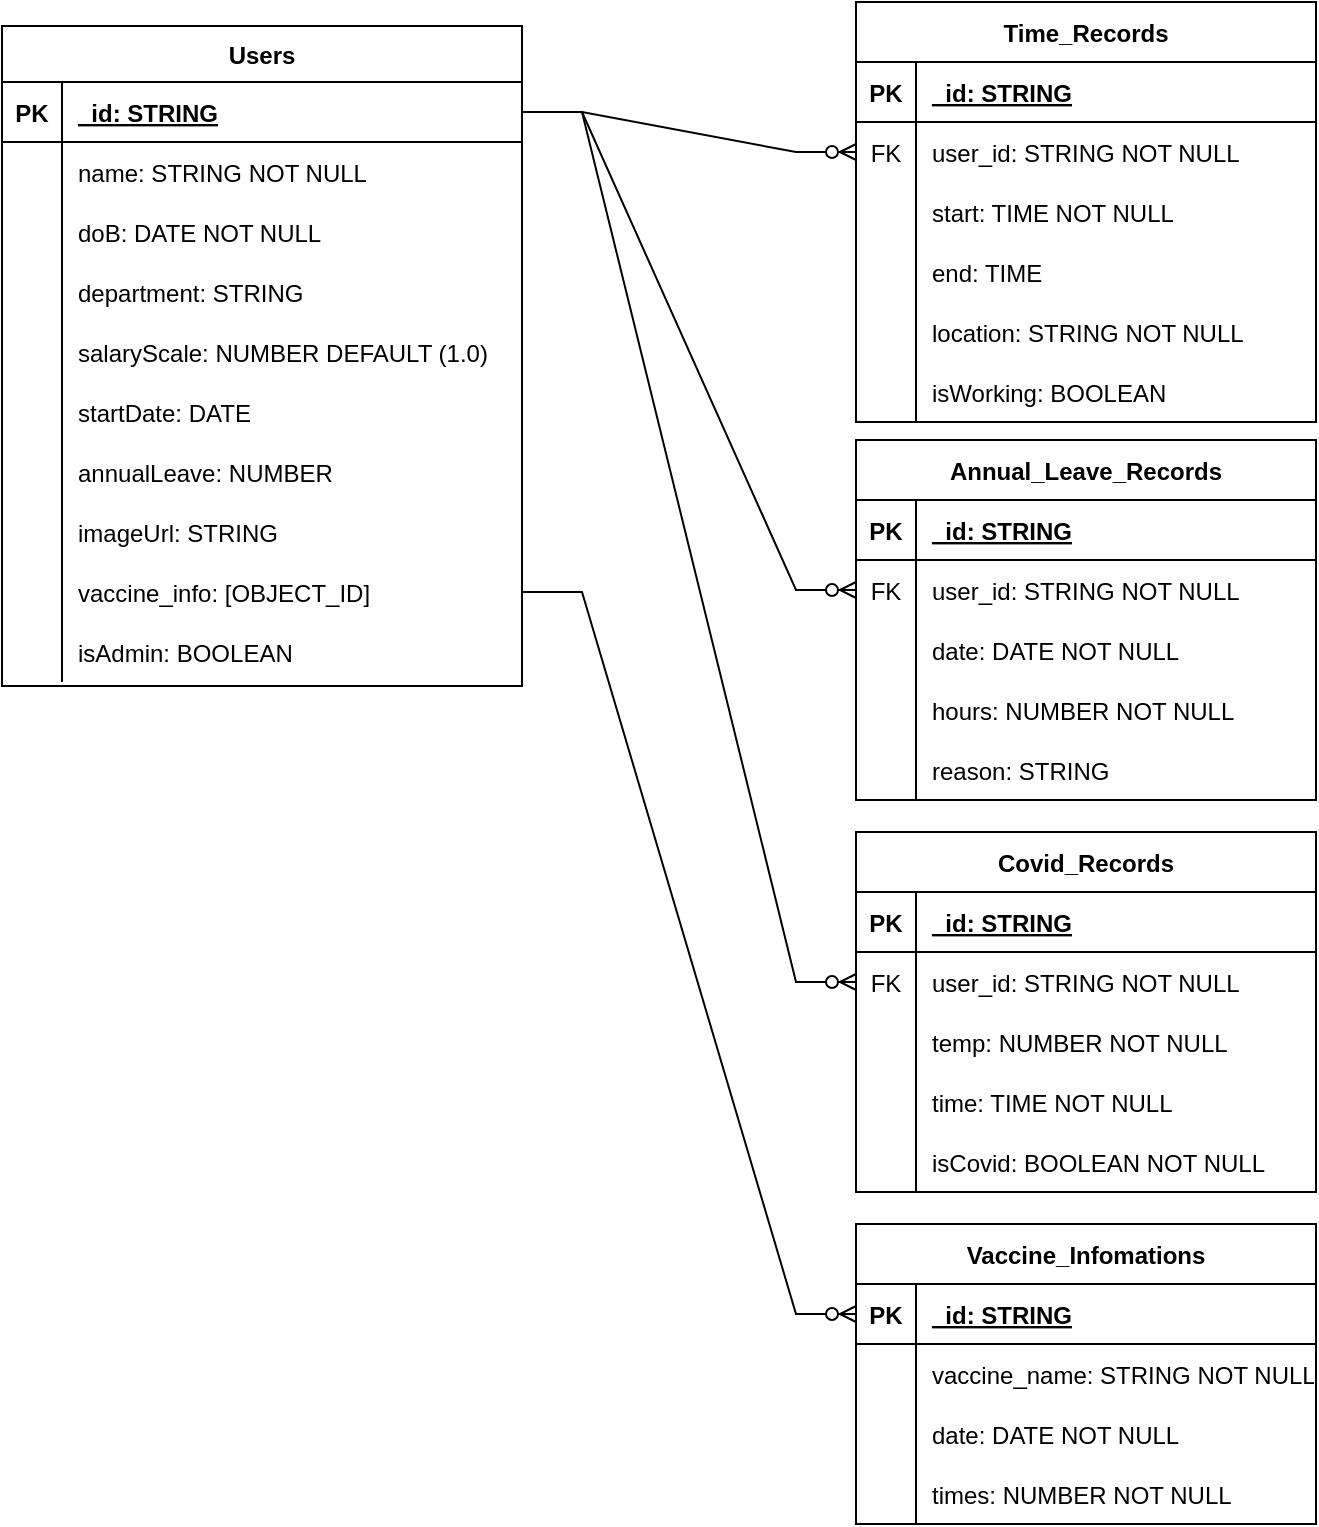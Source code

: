 <mxfile version="17.2.4" type="github">
  <diagram id="R2lEEEUBdFMjLlhIrx00" name="Page-1">
    <mxGraphModel dx="1422" dy="794" grid="0" gridSize="10" guides="1" tooltips="1" connect="1" arrows="1" fold="1" page="1" pageScale="1" pageWidth="827" pageHeight="1169" math="0" shadow="0" extFonts="Permanent Marker^https://fonts.googleapis.com/css?family=Permanent+Marker">
      <root>
        <mxCell id="0" />
        <mxCell id="1" parent="0" />
        <mxCell id="-r2vnZRNIly4i_aVBOxP-41" value="Users" style="shape=table;startSize=28;container=1;collapsible=1;childLayout=tableLayout;fixedRows=1;rowLines=0;fontStyle=1;align=center;resizeLast=1;" parent="1" vertex="1">
          <mxGeometry x="28" y="24" width="260" height="330" as="geometry">
            <mxRectangle x="50" y="16" width="70" height="30" as="alternateBounds" />
          </mxGeometry>
        </mxCell>
        <mxCell id="-r2vnZRNIly4i_aVBOxP-42" value="" style="shape=tableRow;horizontal=0;startSize=0;swimlaneHead=0;swimlaneBody=0;fillColor=none;collapsible=0;dropTarget=0;points=[[0,0.5],[1,0.5]];portConstraint=eastwest;top=0;left=0;right=0;bottom=1;" parent="-r2vnZRNIly4i_aVBOxP-41" vertex="1">
          <mxGeometry y="28" width="260" height="30" as="geometry" />
        </mxCell>
        <mxCell id="-r2vnZRNIly4i_aVBOxP-43" value="PK" style="shape=partialRectangle;connectable=0;fillColor=none;top=0;left=0;bottom=0;right=0;fontStyle=1;overflow=hidden;" parent="-r2vnZRNIly4i_aVBOxP-42" vertex="1">
          <mxGeometry width="30" height="30" as="geometry">
            <mxRectangle width="30" height="30" as="alternateBounds" />
          </mxGeometry>
        </mxCell>
        <mxCell id="-r2vnZRNIly4i_aVBOxP-44" value="_id: STRING" style="shape=partialRectangle;connectable=0;fillColor=none;top=0;left=0;bottom=0;right=0;align=left;spacingLeft=6;fontStyle=5;overflow=hidden;" parent="-r2vnZRNIly4i_aVBOxP-42" vertex="1">
          <mxGeometry x="30" width="230" height="30" as="geometry">
            <mxRectangle width="230" height="30" as="alternateBounds" />
          </mxGeometry>
        </mxCell>
        <mxCell id="-r2vnZRNIly4i_aVBOxP-45" value="" style="shape=tableRow;horizontal=0;startSize=0;swimlaneHead=0;swimlaneBody=0;fillColor=none;collapsible=0;dropTarget=0;points=[[0,0.5],[1,0.5]];portConstraint=eastwest;top=0;left=0;right=0;bottom=0;" parent="-r2vnZRNIly4i_aVBOxP-41" vertex="1">
          <mxGeometry y="58" width="260" height="30" as="geometry" />
        </mxCell>
        <mxCell id="-r2vnZRNIly4i_aVBOxP-46" value="" style="shape=partialRectangle;connectable=0;fillColor=none;top=0;left=0;bottom=0;right=0;editable=1;overflow=hidden;" parent="-r2vnZRNIly4i_aVBOxP-45" vertex="1">
          <mxGeometry width="30" height="30" as="geometry">
            <mxRectangle width="30" height="30" as="alternateBounds" />
          </mxGeometry>
        </mxCell>
        <mxCell id="-r2vnZRNIly4i_aVBOxP-47" value="name: STRING NOT NULL" style="shape=partialRectangle;connectable=0;fillColor=none;top=0;left=0;bottom=0;right=0;align=left;spacingLeft=6;overflow=hidden;" parent="-r2vnZRNIly4i_aVBOxP-45" vertex="1">
          <mxGeometry x="30" width="230" height="30" as="geometry">
            <mxRectangle width="230" height="30" as="alternateBounds" />
          </mxGeometry>
        </mxCell>
        <mxCell id="-r2vnZRNIly4i_aVBOxP-48" value="" style="shape=tableRow;horizontal=0;startSize=0;swimlaneHead=0;swimlaneBody=0;fillColor=none;collapsible=0;dropTarget=0;points=[[0,0.5],[1,0.5]];portConstraint=eastwest;top=0;left=0;right=0;bottom=0;" parent="-r2vnZRNIly4i_aVBOxP-41" vertex="1">
          <mxGeometry y="88" width="260" height="30" as="geometry" />
        </mxCell>
        <mxCell id="-r2vnZRNIly4i_aVBOxP-49" value="" style="shape=partialRectangle;connectable=0;fillColor=none;top=0;left=0;bottom=0;right=0;editable=1;overflow=hidden;" parent="-r2vnZRNIly4i_aVBOxP-48" vertex="1">
          <mxGeometry width="30" height="30" as="geometry">
            <mxRectangle width="30" height="30" as="alternateBounds" />
          </mxGeometry>
        </mxCell>
        <mxCell id="-r2vnZRNIly4i_aVBOxP-50" value="doB: DATE NOT NULL" style="shape=partialRectangle;connectable=0;fillColor=none;top=0;left=0;bottom=0;right=0;align=left;spacingLeft=6;overflow=hidden;" parent="-r2vnZRNIly4i_aVBOxP-48" vertex="1">
          <mxGeometry x="30" width="230" height="30" as="geometry">
            <mxRectangle width="230" height="30" as="alternateBounds" />
          </mxGeometry>
        </mxCell>
        <mxCell id="-r2vnZRNIly4i_aVBOxP-51" value="" style="shape=tableRow;horizontal=0;startSize=0;swimlaneHead=0;swimlaneBody=0;fillColor=none;collapsible=0;dropTarget=0;points=[[0,0.5],[1,0.5]];portConstraint=eastwest;top=0;left=0;right=0;bottom=0;" parent="-r2vnZRNIly4i_aVBOxP-41" vertex="1">
          <mxGeometry y="118" width="260" height="30" as="geometry" />
        </mxCell>
        <mxCell id="-r2vnZRNIly4i_aVBOxP-52" value="" style="shape=partialRectangle;connectable=0;fillColor=none;top=0;left=0;bottom=0;right=0;editable=1;overflow=hidden;" parent="-r2vnZRNIly4i_aVBOxP-51" vertex="1">
          <mxGeometry width="30" height="30" as="geometry">
            <mxRectangle width="30" height="30" as="alternateBounds" />
          </mxGeometry>
        </mxCell>
        <mxCell id="-r2vnZRNIly4i_aVBOxP-53" value="department: STRING" style="shape=partialRectangle;connectable=0;fillColor=none;top=0;left=0;bottom=0;right=0;align=left;spacingLeft=6;overflow=hidden;" parent="-r2vnZRNIly4i_aVBOxP-51" vertex="1">
          <mxGeometry x="30" width="230" height="30" as="geometry">
            <mxRectangle width="230" height="30" as="alternateBounds" />
          </mxGeometry>
        </mxCell>
        <mxCell id="-r2vnZRNIly4i_aVBOxP-85" value="" style="shape=tableRow;horizontal=0;startSize=0;swimlaneHead=0;swimlaneBody=0;fillColor=none;collapsible=0;dropTarget=0;points=[[0,0.5],[1,0.5]];portConstraint=eastwest;top=0;left=0;right=0;bottom=0;" parent="-r2vnZRNIly4i_aVBOxP-41" vertex="1">
          <mxGeometry y="148" width="260" height="30" as="geometry" />
        </mxCell>
        <mxCell id="-r2vnZRNIly4i_aVBOxP-86" value="" style="shape=partialRectangle;connectable=0;fillColor=none;top=0;left=0;bottom=0;right=0;editable=1;overflow=hidden;" parent="-r2vnZRNIly4i_aVBOxP-85" vertex="1">
          <mxGeometry width="30" height="30" as="geometry">
            <mxRectangle width="30" height="30" as="alternateBounds" />
          </mxGeometry>
        </mxCell>
        <mxCell id="-r2vnZRNIly4i_aVBOxP-87" value="salaryScale: NUMBER DEFAULT (1.0)" style="shape=partialRectangle;connectable=0;fillColor=none;top=0;left=0;bottom=0;right=0;align=left;spacingLeft=6;overflow=hidden;" parent="-r2vnZRNIly4i_aVBOxP-85" vertex="1">
          <mxGeometry x="30" width="230" height="30" as="geometry">
            <mxRectangle width="230" height="30" as="alternateBounds" />
          </mxGeometry>
        </mxCell>
        <mxCell id="-r2vnZRNIly4i_aVBOxP-88" value="" style="shape=tableRow;horizontal=0;startSize=0;swimlaneHead=0;swimlaneBody=0;fillColor=none;collapsible=0;dropTarget=0;points=[[0,0.5],[1,0.5]];portConstraint=eastwest;top=0;left=0;right=0;bottom=0;" parent="-r2vnZRNIly4i_aVBOxP-41" vertex="1">
          <mxGeometry y="178" width="260" height="30" as="geometry" />
        </mxCell>
        <mxCell id="-r2vnZRNIly4i_aVBOxP-89" value="" style="shape=partialRectangle;connectable=0;fillColor=none;top=0;left=0;bottom=0;right=0;editable=1;overflow=hidden;" parent="-r2vnZRNIly4i_aVBOxP-88" vertex="1">
          <mxGeometry width="30" height="30" as="geometry">
            <mxRectangle width="30" height="30" as="alternateBounds" />
          </mxGeometry>
        </mxCell>
        <mxCell id="-r2vnZRNIly4i_aVBOxP-90" value="startDate: DATE" style="shape=partialRectangle;connectable=0;fillColor=none;top=0;left=0;bottom=0;right=0;align=left;spacingLeft=6;overflow=hidden;" parent="-r2vnZRNIly4i_aVBOxP-88" vertex="1">
          <mxGeometry x="30" width="230" height="30" as="geometry">
            <mxRectangle width="230" height="30" as="alternateBounds" />
          </mxGeometry>
        </mxCell>
        <mxCell id="-r2vnZRNIly4i_aVBOxP-91" value="" style="shape=tableRow;horizontal=0;startSize=0;swimlaneHead=0;swimlaneBody=0;fillColor=none;collapsible=0;dropTarget=0;points=[[0,0.5],[1,0.5]];portConstraint=eastwest;top=0;left=0;right=0;bottom=0;" parent="-r2vnZRNIly4i_aVBOxP-41" vertex="1">
          <mxGeometry y="208" width="260" height="30" as="geometry" />
        </mxCell>
        <mxCell id="-r2vnZRNIly4i_aVBOxP-92" value="" style="shape=partialRectangle;connectable=0;fillColor=none;top=0;left=0;bottom=0;right=0;editable=1;overflow=hidden;" parent="-r2vnZRNIly4i_aVBOxP-91" vertex="1">
          <mxGeometry width="30" height="30" as="geometry">
            <mxRectangle width="30" height="30" as="alternateBounds" />
          </mxGeometry>
        </mxCell>
        <mxCell id="-r2vnZRNIly4i_aVBOxP-93" value="annualLeave: NUMBER" style="shape=partialRectangle;connectable=0;fillColor=none;top=0;left=0;bottom=0;right=0;align=left;spacingLeft=6;overflow=hidden;" parent="-r2vnZRNIly4i_aVBOxP-91" vertex="1">
          <mxGeometry x="30" width="230" height="30" as="geometry">
            <mxRectangle width="230" height="30" as="alternateBounds" />
          </mxGeometry>
        </mxCell>
        <mxCell id="-r2vnZRNIly4i_aVBOxP-213" value="" style="shape=tableRow;horizontal=0;startSize=0;swimlaneHead=0;swimlaneBody=0;fillColor=none;collapsible=0;dropTarget=0;points=[[0,0.5],[1,0.5]];portConstraint=eastwest;top=0;left=0;right=0;bottom=0;" parent="-r2vnZRNIly4i_aVBOxP-41" vertex="1">
          <mxGeometry y="238" width="260" height="30" as="geometry" />
        </mxCell>
        <mxCell id="-r2vnZRNIly4i_aVBOxP-214" value="" style="shape=partialRectangle;connectable=0;fillColor=none;top=0;left=0;bottom=0;right=0;editable=1;overflow=hidden;" parent="-r2vnZRNIly4i_aVBOxP-213" vertex="1">
          <mxGeometry width="30" height="30" as="geometry">
            <mxRectangle width="30" height="30" as="alternateBounds" />
          </mxGeometry>
        </mxCell>
        <mxCell id="-r2vnZRNIly4i_aVBOxP-215" value="imageUrl: STRING" style="shape=partialRectangle;connectable=0;fillColor=none;top=0;left=0;bottom=0;right=0;align=left;spacingLeft=6;overflow=hidden;" parent="-r2vnZRNIly4i_aVBOxP-213" vertex="1">
          <mxGeometry x="30" width="230" height="30" as="geometry">
            <mxRectangle width="230" height="30" as="alternateBounds" />
          </mxGeometry>
        </mxCell>
        <mxCell id="yQBuFcYj-_OJ-jstWfvQ-7" value="" style="shape=tableRow;horizontal=0;startSize=0;swimlaneHead=0;swimlaneBody=0;fillColor=none;collapsible=0;dropTarget=0;points=[[0,0.5],[1,0.5]];portConstraint=eastwest;top=0;left=0;right=0;bottom=0;" vertex="1" parent="-r2vnZRNIly4i_aVBOxP-41">
          <mxGeometry y="268" width="260" height="30" as="geometry" />
        </mxCell>
        <mxCell id="yQBuFcYj-_OJ-jstWfvQ-8" value="" style="shape=partialRectangle;connectable=0;fillColor=none;top=0;left=0;bottom=0;right=0;editable=1;overflow=hidden;" vertex="1" parent="yQBuFcYj-_OJ-jstWfvQ-7">
          <mxGeometry width="30" height="30" as="geometry">
            <mxRectangle width="30" height="30" as="alternateBounds" />
          </mxGeometry>
        </mxCell>
        <mxCell id="yQBuFcYj-_OJ-jstWfvQ-9" value="vaccine_info: [OBJECT_ID]" style="shape=partialRectangle;connectable=0;fillColor=none;top=0;left=0;bottom=0;right=0;align=left;spacingLeft=6;overflow=hidden;" vertex="1" parent="yQBuFcYj-_OJ-jstWfvQ-7">
          <mxGeometry x="30" width="230" height="30" as="geometry">
            <mxRectangle width="230" height="30" as="alternateBounds" />
          </mxGeometry>
        </mxCell>
        <mxCell id="yQBuFcYj-_OJ-jstWfvQ-1" value="" style="shape=tableRow;horizontal=0;startSize=0;swimlaneHead=0;swimlaneBody=0;fillColor=none;collapsible=0;dropTarget=0;points=[[0,0.5],[1,0.5]];portConstraint=eastwest;top=0;left=0;right=0;bottom=0;" vertex="1" parent="-r2vnZRNIly4i_aVBOxP-41">
          <mxGeometry y="298" width="260" height="30" as="geometry" />
        </mxCell>
        <mxCell id="yQBuFcYj-_OJ-jstWfvQ-2" value="" style="shape=partialRectangle;connectable=0;fillColor=none;top=0;left=0;bottom=0;right=0;editable=1;overflow=hidden;" vertex="1" parent="yQBuFcYj-_OJ-jstWfvQ-1">
          <mxGeometry width="30" height="30" as="geometry">
            <mxRectangle width="30" height="30" as="alternateBounds" />
          </mxGeometry>
        </mxCell>
        <mxCell id="yQBuFcYj-_OJ-jstWfvQ-3" value="isAdmin: BOOLEAN" style="shape=partialRectangle;connectable=0;fillColor=none;top=0;left=0;bottom=0;right=0;align=left;spacingLeft=6;overflow=hidden;" vertex="1" parent="yQBuFcYj-_OJ-jstWfvQ-1">
          <mxGeometry x="30" width="230" height="30" as="geometry">
            <mxRectangle width="230" height="30" as="alternateBounds" />
          </mxGeometry>
        </mxCell>
        <mxCell id="-r2vnZRNIly4i_aVBOxP-66" value="Time_Records" style="shape=table;startSize=30;container=1;collapsible=1;childLayout=tableLayout;fixedRows=1;rowLines=0;fontStyle=1;align=center;resizeLast=1;" parent="1" vertex="1">
          <mxGeometry x="455" y="12" width="230" height="210" as="geometry">
            <mxRectangle x="370" y="16" width="110" height="30" as="alternateBounds" />
          </mxGeometry>
        </mxCell>
        <mxCell id="-r2vnZRNIly4i_aVBOxP-67" value="" style="shape=tableRow;horizontal=0;startSize=0;swimlaneHead=0;swimlaneBody=0;fillColor=none;collapsible=0;dropTarget=0;points=[[0,0.5],[1,0.5]];portConstraint=eastwest;top=0;left=0;right=0;bottom=1;" parent="-r2vnZRNIly4i_aVBOxP-66" vertex="1">
          <mxGeometry y="30" width="230" height="30" as="geometry" />
        </mxCell>
        <mxCell id="-r2vnZRNIly4i_aVBOxP-68" value="PK" style="shape=partialRectangle;connectable=0;fillColor=none;top=0;left=0;bottom=0;right=0;fontStyle=1;overflow=hidden;" parent="-r2vnZRNIly4i_aVBOxP-67" vertex="1">
          <mxGeometry width="30" height="30" as="geometry">
            <mxRectangle width="30" height="30" as="alternateBounds" />
          </mxGeometry>
        </mxCell>
        <mxCell id="-r2vnZRNIly4i_aVBOxP-69" value="_id: STRING" style="shape=partialRectangle;connectable=0;fillColor=none;top=0;left=0;bottom=0;right=0;align=left;spacingLeft=6;fontStyle=5;overflow=hidden;" parent="-r2vnZRNIly4i_aVBOxP-67" vertex="1">
          <mxGeometry x="30" width="200" height="30" as="geometry">
            <mxRectangle width="200" height="30" as="alternateBounds" />
          </mxGeometry>
        </mxCell>
        <mxCell id="-r2vnZRNIly4i_aVBOxP-70" value="" style="shape=tableRow;horizontal=0;startSize=0;swimlaneHead=0;swimlaneBody=0;fillColor=none;collapsible=0;dropTarget=0;points=[[0,0.5],[1,0.5]];portConstraint=eastwest;top=0;left=0;right=0;bottom=0;" parent="-r2vnZRNIly4i_aVBOxP-66" vertex="1">
          <mxGeometry y="60" width="230" height="30" as="geometry" />
        </mxCell>
        <mxCell id="-r2vnZRNIly4i_aVBOxP-71" value="FK" style="shape=partialRectangle;connectable=0;fillColor=none;top=0;left=0;bottom=0;right=0;editable=1;overflow=hidden;" parent="-r2vnZRNIly4i_aVBOxP-70" vertex="1">
          <mxGeometry width="30" height="30" as="geometry">
            <mxRectangle width="30" height="30" as="alternateBounds" />
          </mxGeometry>
        </mxCell>
        <mxCell id="-r2vnZRNIly4i_aVBOxP-72" value="user_id: STRING NOT NULL" style="shape=partialRectangle;connectable=0;fillColor=none;top=0;left=0;bottom=0;right=0;align=left;spacingLeft=6;overflow=hidden;" parent="-r2vnZRNIly4i_aVBOxP-70" vertex="1">
          <mxGeometry x="30" width="200" height="30" as="geometry">
            <mxRectangle width="200" height="30" as="alternateBounds" />
          </mxGeometry>
        </mxCell>
        <mxCell id="-r2vnZRNIly4i_aVBOxP-73" value="" style="shape=tableRow;horizontal=0;startSize=0;swimlaneHead=0;swimlaneBody=0;fillColor=none;collapsible=0;dropTarget=0;points=[[0,0.5],[1,0.5]];portConstraint=eastwest;top=0;left=0;right=0;bottom=0;" parent="-r2vnZRNIly4i_aVBOxP-66" vertex="1">
          <mxGeometry y="90" width="230" height="30" as="geometry" />
        </mxCell>
        <mxCell id="-r2vnZRNIly4i_aVBOxP-74" value="" style="shape=partialRectangle;connectable=0;fillColor=none;top=0;left=0;bottom=0;right=0;editable=1;overflow=hidden;" parent="-r2vnZRNIly4i_aVBOxP-73" vertex="1">
          <mxGeometry width="30" height="30" as="geometry">
            <mxRectangle width="30" height="30" as="alternateBounds" />
          </mxGeometry>
        </mxCell>
        <mxCell id="-r2vnZRNIly4i_aVBOxP-75" value="start: TIME NOT NULL" style="shape=partialRectangle;connectable=0;fillColor=none;top=0;left=0;bottom=0;right=0;align=left;spacingLeft=6;overflow=hidden;" parent="-r2vnZRNIly4i_aVBOxP-73" vertex="1">
          <mxGeometry x="30" width="200" height="30" as="geometry">
            <mxRectangle width="200" height="30" as="alternateBounds" />
          </mxGeometry>
        </mxCell>
        <mxCell id="-r2vnZRNIly4i_aVBOxP-99" value="" style="shape=tableRow;horizontal=0;startSize=0;swimlaneHead=0;swimlaneBody=0;fillColor=none;collapsible=0;dropTarget=0;points=[[0,0.5],[1,0.5]];portConstraint=eastwest;top=0;left=0;right=0;bottom=0;" parent="-r2vnZRNIly4i_aVBOxP-66" vertex="1">
          <mxGeometry y="120" width="230" height="30" as="geometry" />
        </mxCell>
        <mxCell id="-r2vnZRNIly4i_aVBOxP-100" value="" style="shape=partialRectangle;connectable=0;fillColor=none;top=0;left=0;bottom=0;right=0;editable=1;overflow=hidden;" parent="-r2vnZRNIly4i_aVBOxP-99" vertex="1">
          <mxGeometry width="30" height="30" as="geometry">
            <mxRectangle width="30" height="30" as="alternateBounds" />
          </mxGeometry>
        </mxCell>
        <mxCell id="-r2vnZRNIly4i_aVBOxP-101" value="end: TIME" style="shape=partialRectangle;connectable=0;fillColor=none;top=0;left=0;bottom=0;right=0;align=left;spacingLeft=6;overflow=hidden;" parent="-r2vnZRNIly4i_aVBOxP-99" vertex="1">
          <mxGeometry x="30" width="200" height="30" as="geometry">
            <mxRectangle width="200" height="30" as="alternateBounds" />
          </mxGeometry>
        </mxCell>
        <mxCell id="-r2vnZRNIly4i_aVBOxP-105" value="" style="shape=tableRow;horizontal=0;startSize=0;swimlaneHead=0;swimlaneBody=0;fillColor=none;collapsible=0;dropTarget=0;points=[[0,0.5],[1,0.5]];portConstraint=eastwest;top=0;left=0;right=0;bottom=0;" parent="-r2vnZRNIly4i_aVBOxP-66" vertex="1">
          <mxGeometry y="150" width="230" height="30" as="geometry" />
        </mxCell>
        <mxCell id="-r2vnZRNIly4i_aVBOxP-106" value="" style="shape=partialRectangle;connectable=0;fillColor=none;top=0;left=0;bottom=0;right=0;editable=1;overflow=hidden;" parent="-r2vnZRNIly4i_aVBOxP-105" vertex="1">
          <mxGeometry width="30" height="30" as="geometry">
            <mxRectangle width="30" height="30" as="alternateBounds" />
          </mxGeometry>
        </mxCell>
        <mxCell id="-r2vnZRNIly4i_aVBOxP-107" value="location: STRING NOT NULL" style="shape=partialRectangle;connectable=0;fillColor=none;top=0;left=0;bottom=0;right=0;align=left;spacingLeft=6;overflow=hidden;" parent="-r2vnZRNIly4i_aVBOxP-105" vertex="1">
          <mxGeometry x="30" width="200" height="30" as="geometry">
            <mxRectangle width="200" height="30" as="alternateBounds" />
          </mxGeometry>
        </mxCell>
        <mxCell id="-r2vnZRNIly4i_aVBOxP-102" value="" style="shape=tableRow;horizontal=0;startSize=0;swimlaneHead=0;swimlaneBody=0;fillColor=none;collapsible=0;dropTarget=0;points=[[0,0.5],[1,0.5]];portConstraint=eastwest;top=0;left=0;right=0;bottom=0;" parent="-r2vnZRNIly4i_aVBOxP-66" vertex="1">
          <mxGeometry y="180" width="230" height="30" as="geometry" />
        </mxCell>
        <mxCell id="-r2vnZRNIly4i_aVBOxP-103" value="" style="shape=partialRectangle;connectable=0;fillColor=none;top=0;left=0;bottom=0;right=0;editable=1;overflow=hidden;" parent="-r2vnZRNIly4i_aVBOxP-102" vertex="1">
          <mxGeometry width="30" height="30" as="geometry">
            <mxRectangle width="30" height="30" as="alternateBounds" />
          </mxGeometry>
        </mxCell>
        <mxCell id="-r2vnZRNIly4i_aVBOxP-104" value="isWorking: BOOLEAN" style="shape=partialRectangle;connectable=0;fillColor=none;top=0;left=0;bottom=0;right=0;align=left;spacingLeft=6;overflow=hidden;" parent="-r2vnZRNIly4i_aVBOxP-102" vertex="1">
          <mxGeometry x="30" width="200" height="30" as="geometry">
            <mxRectangle width="200" height="30" as="alternateBounds" />
          </mxGeometry>
        </mxCell>
        <mxCell id="-r2vnZRNIly4i_aVBOxP-180" value="Covid_Records" style="shape=table;startSize=30;container=1;collapsible=1;childLayout=tableLayout;fixedRows=1;rowLines=0;fontStyle=1;align=center;resizeLast=1;" parent="1" vertex="1">
          <mxGeometry x="455" y="427" width="230" height="180" as="geometry">
            <mxRectangle x="50" y="30" width="70" height="30" as="alternateBounds" />
          </mxGeometry>
        </mxCell>
        <mxCell id="-r2vnZRNIly4i_aVBOxP-181" value="" style="shape=tableRow;horizontal=0;startSize=0;swimlaneHead=0;swimlaneBody=0;fillColor=none;collapsible=0;dropTarget=0;points=[[0,0.5],[1,0.5]];portConstraint=eastwest;top=0;left=0;right=0;bottom=1;" parent="-r2vnZRNIly4i_aVBOxP-180" vertex="1">
          <mxGeometry y="30" width="230" height="30" as="geometry" />
        </mxCell>
        <mxCell id="-r2vnZRNIly4i_aVBOxP-182" value="PK" style="shape=partialRectangle;connectable=0;fillColor=none;top=0;left=0;bottom=0;right=0;fontStyle=1;overflow=hidden;" parent="-r2vnZRNIly4i_aVBOxP-181" vertex="1">
          <mxGeometry width="30" height="30" as="geometry">
            <mxRectangle width="30" height="30" as="alternateBounds" />
          </mxGeometry>
        </mxCell>
        <mxCell id="-r2vnZRNIly4i_aVBOxP-183" value="_id: STRING" style="shape=partialRectangle;connectable=0;fillColor=none;top=0;left=0;bottom=0;right=0;align=left;spacingLeft=6;fontStyle=5;overflow=hidden;" parent="-r2vnZRNIly4i_aVBOxP-181" vertex="1">
          <mxGeometry x="30" width="200" height="30" as="geometry">
            <mxRectangle width="200" height="30" as="alternateBounds" />
          </mxGeometry>
        </mxCell>
        <mxCell id="-r2vnZRNIly4i_aVBOxP-184" value="" style="shape=tableRow;horizontal=0;startSize=0;swimlaneHead=0;swimlaneBody=0;fillColor=none;collapsible=0;dropTarget=0;points=[[0,0.5],[1,0.5]];portConstraint=eastwest;top=0;left=0;right=0;bottom=0;" parent="-r2vnZRNIly4i_aVBOxP-180" vertex="1">
          <mxGeometry y="60" width="230" height="30" as="geometry" />
        </mxCell>
        <mxCell id="-r2vnZRNIly4i_aVBOxP-185" value="FK" style="shape=partialRectangle;connectable=0;fillColor=none;top=0;left=0;bottom=0;right=0;editable=1;overflow=hidden;" parent="-r2vnZRNIly4i_aVBOxP-184" vertex="1">
          <mxGeometry width="30" height="30" as="geometry">
            <mxRectangle width="30" height="30" as="alternateBounds" />
          </mxGeometry>
        </mxCell>
        <mxCell id="-r2vnZRNIly4i_aVBOxP-186" value="user_id: STRING NOT NULL" style="shape=partialRectangle;connectable=0;fillColor=none;top=0;left=0;bottom=0;right=0;align=left;spacingLeft=6;overflow=hidden;" parent="-r2vnZRNIly4i_aVBOxP-184" vertex="1">
          <mxGeometry x="30" width="200" height="30" as="geometry">
            <mxRectangle width="200" height="30" as="alternateBounds" />
          </mxGeometry>
        </mxCell>
        <mxCell id="-r2vnZRNIly4i_aVBOxP-187" value="" style="shape=tableRow;horizontal=0;startSize=0;swimlaneHead=0;swimlaneBody=0;fillColor=none;collapsible=0;dropTarget=0;points=[[0,0.5],[1,0.5]];portConstraint=eastwest;top=0;left=0;right=0;bottom=0;" parent="-r2vnZRNIly4i_aVBOxP-180" vertex="1">
          <mxGeometry y="90" width="230" height="30" as="geometry" />
        </mxCell>
        <mxCell id="-r2vnZRNIly4i_aVBOxP-188" value="" style="shape=partialRectangle;connectable=0;fillColor=none;top=0;left=0;bottom=0;right=0;editable=1;overflow=hidden;" parent="-r2vnZRNIly4i_aVBOxP-187" vertex="1">
          <mxGeometry width="30" height="30" as="geometry">
            <mxRectangle width="30" height="30" as="alternateBounds" />
          </mxGeometry>
        </mxCell>
        <mxCell id="-r2vnZRNIly4i_aVBOxP-189" value="temp: NUMBER NOT NULL" style="shape=partialRectangle;connectable=0;fillColor=none;top=0;left=0;bottom=0;right=0;align=left;spacingLeft=6;overflow=hidden;" parent="-r2vnZRNIly4i_aVBOxP-187" vertex="1">
          <mxGeometry x="30" width="200" height="30" as="geometry">
            <mxRectangle width="200" height="30" as="alternateBounds" />
          </mxGeometry>
        </mxCell>
        <mxCell id="-r2vnZRNIly4i_aVBOxP-190" value="" style="shape=tableRow;horizontal=0;startSize=0;swimlaneHead=0;swimlaneBody=0;fillColor=none;collapsible=0;dropTarget=0;points=[[0,0.5],[1,0.5]];portConstraint=eastwest;top=0;left=0;right=0;bottom=0;" parent="-r2vnZRNIly4i_aVBOxP-180" vertex="1">
          <mxGeometry y="120" width="230" height="30" as="geometry" />
        </mxCell>
        <mxCell id="-r2vnZRNIly4i_aVBOxP-191" value="" style="shape=partialRectangle;connectable=0;fillColor=none;top=0;left=0;bottom=0;right=0;editable=1;overflow=hidden;" parent="-r2vnZRNIly4i_aVBOxP-190" vertex="1">
          <mxGeometry width="30" height="30" as="geometry">
            <mxRectangle width="30" height="30" as="alternateBounds" />
          </mxGeometry>
        </mxCell>
        <mxCell id="-r2vnZRNIly4i_aVBOxP-192" value="time: TIME NOT NULL" style="shape=partialRectangle;connectable=0;fillColor=none;top=0;left=0;bottom=0;right=0;align=left;spacingLeft=6;overflow=hidden;" parent="-r2vnZRNIly4i_aVBOxP-190" vertex="1">
          <mxGeometry x="30" width="200" height="30" as="geometry">
            <mxRectangle width="200" height="30" as="alternateBounds" />
          </mxGeometry>
        </mxCell>
        <mxCell id="-r2vnZRNIly4i_aVBOxP-219" value="" style="shape=tableRow;horizontal=0;startSize=0;swimlaneHead=0;swimlaneBody=0;fillColor=none;collapsible=0;dropTarget=0;points=[[0,0.5],[1,0.5]];portConstraint=eastwest;top=0;left=0;right=0;bottom=0;" parent="-r2vnZRNIly4i_aVBOxP-180" vertex="1">
          <mxGeometry y="150" width="230" height="30" as="geometry" />
        </mxCell>
        <mxCell id="-r2vnZRNIly4i_aVBOxP-220" value="" style="shape=partialRectangle;connectable=0;fillColor=none;top=0;left=0;bottom=0;right=0;editable=1;overflow=hidden;" parent="-r2vnZRNIly4i_aVBOxP-219" vertex="1">
          <mxGeometry width="30" height="30" as="geometry">
            <mxRectangle width="30" height="30" as="alternateBounds" />
          </mxGeometry>
        </mxCell>
        <mxCell id="-r2vnZRNIly4i_aVBOxP-221" value="isCovid: BOOLEAN NOT NULL" style="shape=partialRectangle;connectable=0;fillColor=none;top=0;left=0;bottom=0;right=0;align=left;spacingLeft=6;overflow=hidden;" parent="-r2vnZRNIly4i_aVBOxP-219" vertex="1">
          <mxGeometry x="30" width="200" height="30" as="geometry">
            <mxRectangle width="200" height="30" as="alternateBounds" />
          </mxGeometry>
        </mxCell>
        <mxCell id="-r2vnZRNIly4i_aVBOxP-194" value="" style="edgeStyle=entityRelationEdgeStyle;fontSize=12;html=1;endArrow=ERzeroToMany;endFill=1;rounded=0;exitX=1;exitY=0.5;exitDx=0;exitDy=0;" parent="1" source="-r2vnZRNIly4i_aVBOxP-42" target="-r2vnZRNIly4i_aVBOxP-184" edge="1">
          <mxGeometry width="100" height="100" relative="1" as="geometry">
            <mxPoint x="310" y="321.0" as="sourcePoint" />
            <mxPoint x="660" y="476" as="targetPoint" />
          </mxGeometry>
        </mxCell>
        <mxCell id="-r2vnZRNIly4i_aVBOxP-195" value="Vaccine_Infomations" style="shape=table;startSize=30;container=1;collapsible=1;childLayout=tableLayout;fixedRows=1;rowLines=0;fontStyle=1;align=center;resizeLast=1;" parent="1" vertex="1">
          <mxGeometry x="455" y="623" width="230" height="150" as="geometry">
            <mxRectangle x="50" y="30" width="70" height="30" as="alternateBounds" />
          </mxGeometry>
        </mxCell>
        <mxCell id="-r2vnZRNIly4i_aVBOxP-196" value="" style="shape=tableRow;horizontal=0;startSize=0;swimlaneHead=0;swimlaneBody=0;fillColor=none;collapsible=0;dropTarget=0;points=[[0,0.5],[1,0.5]];portConstraint=eastwest;top=0;left=0;right=0;bottom=1;" parent="-r2vnZRNIly4i_aVBOxP-195" vertex="1">
          <mxGeometry y="30" width="230" height="30" as="geometry" />
        </mxCell>
        <mxCell id="-r2vnZRNIly4i_aVBOxP-197" value="PK" style="shape=partialRectangle;connectable=0;fillColor=none;top=0;left=0;bottom=0;right=0;fontStyle=1;overflow=hidden;" parent="-r2vnZRNIly4i_aVBOxP-196" vertex="1">
          <mxGeometry width="30" height="30" as="geometry">
            <mxRectangle width="30" height="30" as="alternateBounds" />
          </mxGeometry>
        </mxCell>
        <mxCell id="-r2vnZRNIly4i_aVBOxP-198" value="_id: STRING" style="shape=partialRectangle;connectable=0;fillColor=none;top=0;left=0;bottom=0;right=0;align=left;spacingLeft=6;fontStyle=5;overflow=hidden;" parent="-r2vnZRNIly4i_aVBOxP-196" vertex="1">
          <mxGeometry x="30" width="200" height="30" as="geometry">
            <mxRectangle width="200" height="30" as="alternateBounds" />
          </mxGeometry>
        </mxCell>
        <mxCell id="-r2vnZRNIly4i_aVBOxP-202" value="" style="shape=tableRow;horizontal=0;startSize=0;swimlaneHead=0;swimlaneBody=0;fillColor=none;collapsible=0;dropTarget=0;points=[[0,0.5],[1,0.5]];portConstraint=eastwest;top=0;left=0;right=0;bottom=0;" parent="-r2vnZRNIly4i_aVBOxP-195" vertex="1">
          <mxGeometry y="60" width="230" height="30" as="geometry" />
        </mxCell>
        <mxCell id="-r2vnZRNIly4i_aVBOxP-203" value="" style="shape=partialRectangle;connectable=0;fillColor=none;top=0;left=0;bottom=0;right=0;editable=1;overflow=hidden;" parent="-r2vnZRNIly4i_aVBOxP-202" vertex="1">
          <mxGeometry width="30" height="30" as="geometry">
            <mxRectangle width="30" height="30" as="alternateBounds" />
          </mxGeometry>
        </mxCell>
        <mxCell id="-r2vnZRNIly4i_aVBOxP-204" value="vaccine_name: STRING NOT NULL" style="shape=partialRectangle;connectable=0;fillColor=none;top=0;left=0;bottom=0;right=0;align=left;spacingLeft=6;overflow=hidden;" parent="-r2vnZRNIly4i_aVBOxP-202" vertex="1">
          <mxGeometry x="30" width="200" height="30" as="geometry">
            <mxRectangle width="200" height="30" as="alternateBounds" />
          </mxGeometry>
        </mxCell>
        <mxCell id="-r2vnZRNIly4i_aVBOxP-205" value="" style="shape=tableRow;horizontal=0;startSize=0;swimlaneHead=0;swimlaneBody=0;fillColor=none;collapsible=0;dropTarget=0;points=[[0,0.5],[1,0.5]];portConstraint=eastwest;top=0;left=0;right=0;bottom=0;" parent="-r2vnZRNIly4i_aVBOxP-195" vertex="1">
          <mxGeometry y="90" width="230" height="30" as="geometry" />
        </mxCell>
        <mxCell id="-r2vnZRNIly4i_aVBOxP-206" value="" style="shape=partialRectangle;connectable=0;fillColor=none;top=0;left=0;bottom=0;right=0;editable=1;overflow=hidden;" parent="-r2vnZRNIly4i_aVBOxP-205" vertex="1">
          <mxGeometry width="30" height="30" as="geometry">
            <mxRectangle width="30" height="30" as="alternateBounds" />
          </mxGeometry>
        </mxCell>
        <mxCell id="-r2vnZRNIly4i_aVBOxP-207" value="date: DATE NOT NULL" style="shape=partialRectangle;connectable=0;fillColor=none;top=0;left=0;bottom=0;right=0;align=left;spacingLeft=6;overflow=hidden;" parent="-r2vnZRNIly4i_aVBOxP-205" vertex="1">
          <mxGeometry x="30" width="200" height="30" as="geometry">
            <mxRectangle width="200" height="30" as="alternateBounds" />
          </mxGeometry>
        </mxCell>
        <mxCell id="-r2vnZRNIly4i_aVBOxP-209" value="" style="shape=tableRow;horizontal=0;startSize=0;swimlaneHead=0;swimlaneBody=0;fillColor=none;collapsible=0;dropTarget=0;points=[[0,0.5],[1,0.5]];portConstraint=eastwest;top=0;left=0;right=0;bottom=0;" parent="-r2vnZRNIly4i_aVBOxP-195" vertex="1">
          <mxGeometry y="120" width="230" height="30" as="geometry" />
        </mxCell>
        <mxCell id="-r2vnZRNIly4i_aVBOxP-210" value="" style="shape=partialRectangle;connectable=0;fillColor=none;top=0;left=0;bottom=0;right=0;editable=1;overflow=hidden;" parent="-r2vnZRNIly4i_aVBOxP-209" vertex="1">
          <mxGeometry width="30" height="30" as="geometry">
            <mxRectangle width="30" height="30" as="alternateBounds" />
          </mxGeometry>
        </mxCell>
        <mxCell id="-r2vnZRNIly4i_aVBOxP-211" value="times: NUMBER NOT NULL" style="shape=partialRectangle;connectable=0;fillColor=none;top=0;left=0;bottom=0;right=0;align=left;spacingLeft=6;overflow=hidden;" parent="-r2vnZRNIly4i_aVBOxP-209" vertex="1">
          <mxGeometry x="30" width="200" height="30" as="geometry">
            <mxRectangle width="200" height="30" as="alternateBounds" />
          </mxGeometry>
        </mxCell>
        <mxCell id="-r2vnZRNIly4i_aVBOxP-208" value="" style="edgeStyle=entityRelationEdgeStyle;fontSize=12;html=1;endArrow=ERzeroToMany;endFill=1;rounded=0;exitX=1;exitY=0.5;exitDx=0;exitDy=0;entryX=0;entryY=0.5;entryDx=0;entryDy=0;" parent="1" source="yQBuFcYj-_OJ-jstWfvQ-7" target="-r2vnZRNIly4i_aVBOxP-196" edge="1">
          <mxGeometry width="100" height="100" relative="1" as="geometry">
            <mxPoint x="310" y="321.0" as="sourcePoint" />
            <mxPoint x="370" y="521" as="targetPoint" />
          </mxGeometry>
        </mxCell>
        <mxCell id="-r2vnZRNIly4i_aVBOxP-212" value="" style="edgeStyle=entityRelationEdgeStyle;fontSize=12;html=1;endArrow=ERzeroToMany;endFill=1;rounded=0;entryX=0;entryY=0.5;entryDx=0;entryDy=0;" parent="1" source="-r2vnZRNIly4i_aVBOxP-42" target="-r2vnZRNIly4i_aVBOxP-70" edge="1">
          <mxGeometry width="100" height="100" relative="1" as="geometry">
            <mxPoint x="310" y="156.0" as="sourcePoint" />
            <mxPoint x="410" y="186.0" as="targetPoint" />
          </mxGeometry>
        </mxCell>
        <mxCell id="-r2vnZRNIly4i_aVBOxP-249" value="Annual_Leave_Records" style="shape=table;startSize=30;container=1;collapsible=1;childLayout=tableLayout;fixedRows=1;rowLines=0;fontStyle=1;align=center;resizeLast=1;" parent="1" vertex="1">
          <mxGeometry x="455" y="231" width="230" height="180" as="geometry">
            <mxRectangle x="410" y="30" width="110" height="30" as="alternateBounds" />
          </mxGeometry>
        </mxCell>
        <mxCell id="-r2vnZRNIly4i_aVBOxP-250" value="" style="shape=tableRow;horizontal=0;startSize=0;swimlaneHead=0;swimlaneBody=0;fillColor=none;collapsible=0;dropTarget=0;points=[[0,0.5],[1,0.5]];portConstraint=eastwest;top=0;left=0;right=0;bottom=1;" parent="-r2vnZRNIly4i_aVBOxP-249" vertex="1">
          <mxGeometry y="30" width="230" height="30" as="geometry" />
        </mxCell>
        <mxCell id="-r2vnZRNIly4i_aVBOxP-251" value="PK" style="shape=partialRectangle;connectable=0;fillColor=none;top=0;left=0;bottom=0;right=0;fontStyle=1;overflow=hidden;" parent="-r2vnZRNIly4i_aVBOxP-250" vertex="1">
          <mxGeometry width="30" height="30" as="geometry">
            <mxRectangle width="30" height="30" as="alternateBounds" />
          </mxGeometry>
        </mxCell>
        <mxCell id="-r2vnZRNIly4i_aVBOxP-252" value="_id: STRING" style="shape=partialRectangle;connectable=0;fillColor=none;top=0;left=0;bottom=0;right=0;align=left;spacingLeft=6;fontStyle=5;overflow=hidden;" parent="-r2vnZRNIly4i_aVBOxP-250" vertex="1">
          <mxGeometry x="30" width="200" height="30" as="geometry">
            <mxRectangle width="200" height="30" as="alternateBounds" />
          </mxGeometry>
        </mxCell>
        <mxCell id="-r2vnZRNIly4i_aVBOxP-253" value="" style="shape=tableRow;horizontal=0;startSize=0;swimlaneHead=0;swimlaneBody=0;fillColor=none;collapsible=0;dropTarget=0;points=[[0,0.5],[1,0.5]];portConstraint=eastwest;top=0;left=0;right=0;bottom=0;" parent="-r2vnZRNIly4i_aVBOxP-249" vertex="1">
          <mxGeometry y="60" width="230" height="30" as="geometry" />
        </mxCell>
        <mxCell id="-r2vnZRNIly4i_aVBOxP-254" value="FK" style="shape=partialRectangle;connectable=0;fillColor=none;top=0;left=0;bottom=0;right=0;editable=1;overflow=hidden;" parent="-r2vnZRNIly4i_aVBOxP-253" vertex="1">
          <mxGeometry width="30" height="30" as="geometry">
            <mxRectangle width="30" height="30" as="alternateBounds" />
          </mxGeometry>
        </mxCell>
        <mxCell id="-r2vnZRNIly4i_aVBOxP-255" value="user_id: STRING NOT NULL" style="shape=partialRectangle;connectable=0;fillColor=none;top=0;left=0;bottom=0;right=0;align=left;spacingLeft=6;overflow=hidden;" parent="-r2vnZRNIly4i_aVBOxP-253" vertex="1">
          <mxGeometry x="30" width="200" height="30" as="geometry">
            <mxRectangle width="200" height="30" as="alternateBounds" />
          </mxGeometry>
        </mxCell>
        <mxCell id="-r2vnZRNIly4i_aVBOxP-256" value="" style="shape=tableRow;horizontal=0;startSize=0;swimlaneHead=0;swimlaneBody=0;fillColor=none;collapsible=0;dropTarget=0;points=[[0,0.5],[1,0.5]];portConstraint=eastwest;top=0;left=0;right=0;bottom=0;" parent="-r2vnZRNIly4i_aVBOxP-249" vertex="1">
          <mxGeometry y="90" width="230" height="30" as="geometry" />
        </mxCell>
        <mxCell id="-r2vnZRNIly4i_aVBOxP-257" value="" style="shape=partialRectangle;connectable=0;fillColor=none;top=0;left=0;bottom=0;right=0;editable=1;overflow=hidden;" parent="-r2vnZRNIly4i_aVBOxP-256" vertex="1">
          <mxGeometry width="30" height="30" as="geometry">
            <mxRectangle width="30" height="30" as="alternateBounds" />
          </mxGeometry>
        </mxCell>
        <mxCell id="-r2vnZRNIly4i_aVBOxP-258" value="date: DATE NOT NULL" style="shape=partialRectangle;connectable=0;fillColor=none;top=0;left=0;bottom=0;right=0;align=left;spacingLeft=6;overflow=hidden;" parent="-r2vnZRNIly4i_aVBOxP-256" vertex="1">
          <mxGeometry x="30" width="200" height="30" as="geometry">
            <mxRectangle width="200" height="30" as="alternateBounds" />
          </mxGeometry>
        </mxCell>
        <mxCell id="-r2vnZRNIly4i_aVBOxP-259" value="" style="shape=tableRow;horizontal=0;startSize=0;swimlaneHead=0;swimlaneBody=0;fillColor=none;collapsible=0;dropTarget=0;points=[[0,0.5],[1,0.5]];portConstraint=eastwest;top=0;left=0;right=0;bottom=0;" parent="-r2vnZRNIly4i_aVBOxP-249" vertex="1">
          <mxGeometry y="120" width="230" height="30" as="geometry" />
        </mxCell>
        <mxCell id="-r2vnZRNIly4i_aVBOxP-260" value="" style="shape=partialRectangle;connectable=0;fillColor=none;top=0;left=0;bottom=0;right=0;editable=1;overflow=hidden;" parent="-r2vnZRNIly4i_aVBOxP-259" vertex="1">
          <mxGeometry width="30" height="30" as="geometry">
            <mxRectangle width="30" height="30" as="alternateBounds" />
          </mxGeometry>
        </mxCell>
        <mxCell id="-r2vnZRNIly4i_aVBOxP-261" value="hours: NUMBER NOT NULL" style="shape=partialRectangle;connectable=0;fillColor=none;top=0;left=0;bottom=0;right=0;align=left;spacingLeft=6;overflow=hidden;" parent="-r2vnZRNIly4i_aVBOxP-259" vertex="1">
          <mxGeometry x="30" width="200" height="30" as="geometry">
            <mxRectangle width="200" height="30" as="alternateBounds" />
          </mxGeometry>
        </mxCell>
        <mxCell id="-r2vnZRNIly4i_aVBOxP-265" value="" style="shape=tableRow;horizontal=0;startSize=0;swimlaneHead=0;swimlaneBody=0;fillColor=none;collapsible=0;dropTarget=0;points=[[0,0.5],[1,0.5]];portConstraint=eastwest;top=0;left=0;right=0;bottom=0;" parent="-r2vnZRNIly4i_aVBOxP-249" vertex="1">
          <mxGeometry y="150" width="230" height="30" as="geometry" />
        </mxCell>
        <mxCell id="-r2vnZRNIly4i_aVBOxP-266" value="" style="shape=partialRectangle;connectable=0;fillColor=none;top=0;left=0;bottom=0;right=0;editable=1;overflow=hidden;" parent="-r2vnZRNIly4i_aVBOxP-265" vertex="1">
          <mxGeometry width="30" height="30" as="geometry">
            <mxRectangle width="30" height="30" as="alternateBounds" />
          </mxGeometry>
        </mxCell>
        <mxCell id="-r2vnZRNIly4i_aVBOxP-267" value="reason: STRING" style="shape=partialRectangle;connectable=0;fillColor=none;top=0;left=0;bottom=0;right=0;align=left;spacingLeft=6;overflow=hidden;" parent="-r2vnZRNIly4i_aVBOxP-265" vertex="1">
          <mxGeometry x="30" width="200" height="30" as="geometry">
            <mxRectangle width="200" height="30" as="alternateBounds" />
          </mxGeometry>
        </mxCell>
        <mxCell id="-r2vnZRNIly4i_aVBOxP-268" value="" style="edgeStyle=entityRelationEdgeStyle;fontSize=12;html=1;endArrow=ERzeroToMany;endFill=1;rounded=0;exitX=1;exitY=0.5;exitDx=0;exitDy=0;entryX=0;entryY=0.5;entryDx=0;entryDy=0;" parent="1" source="-r2vnZRNIly4i_aVBOxP-42" target="-r2vnZRNIly4i_aVBOxP-253" edge="1">
          <mxGeometry width="100" height="100" relative="1" as="geometry">
            <mxPoint x="320" y="71.0" as="sourcePoint" />
            <mxPoint x="380" y="541" as="targetPoint" />
          </mxGeometry>
        </mxCell>
      </root>
    </mxGraphModel>
  </diagram>
</mxfile>
